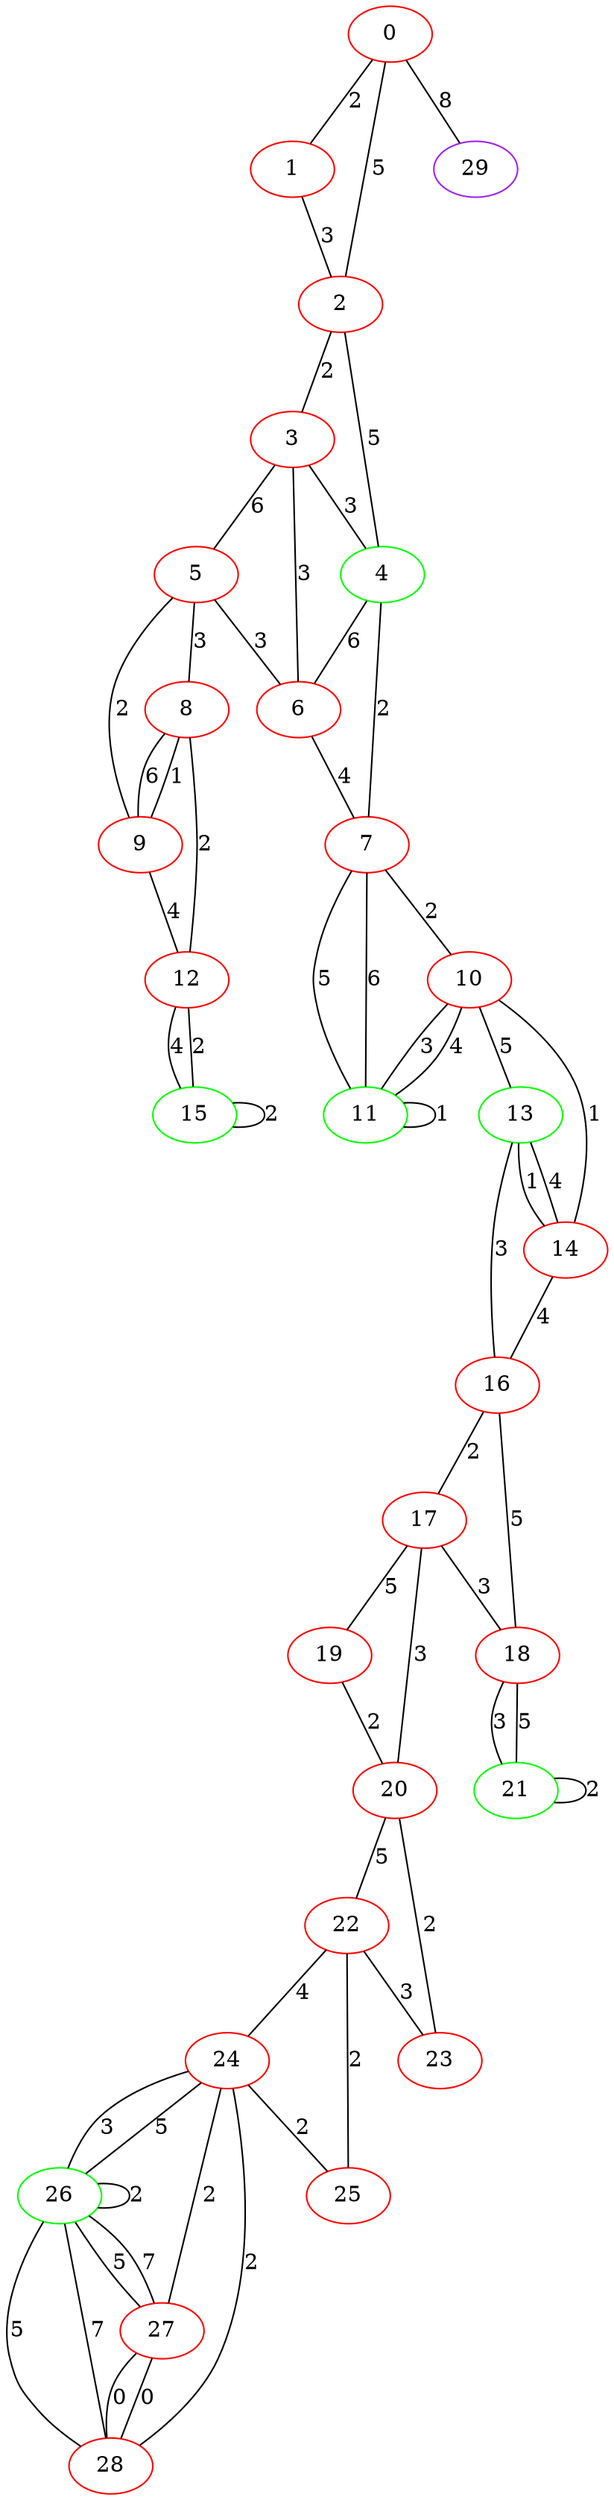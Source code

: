 graph "" {
0 [color=red, weight=1];
1 [color=red, weight=1];
2 [color=red, weight=1];
3 [color=red, weight=1];
4 [color=green, weight=2];
5 [color=red, weight=1];
6 [color=red, weight=1];
7 [color=red, weight=1];
8 [color=red, weight=1];
9 [color=red, weight=1];
10 [color=red, weight=1];
11 [color=green, weight=2];
12 [color=red, weight=1];
13 [color=green, weight=2];
14 [color=red, weight=1];
15 [color=green, weight=2];
16 [color=red, weight=1];
17 [color=red, weight=1];
18 [color=red, weight=1];
19 [color=red, weight=1];
20 [color=red, weight=1];
21 [color=green, weight=2];
22 [color=red, weight=1];
23 [color=red, weight=1];
24 [color=red, weight=1];
25 [color=red, weight=1];
26 [color=green, weight=2];
27 [color=red, weight=1];
28 [color=red, weight=1];
29 [color=purple, weight=4];
0 -- 1  [key=0, label=2];
0 -- 2  [key=0, label=5];
0 -- 29  [key=0, label=8];
1 -- 2  [key=0, label=3];
2 -- 3  [key=0, label=2];
2 -- 4  [key=0, label=5];
3 -- 4  [key=0, label=3];
3 -- 5  [key=0, label=6];
3 -- 6  [key=0, label=3];
4 -- 6  [key=0, label=6];
4 -- 7  [key=0, label=2];
5 -- 8  [key=0, label=3];
5 -- 9  [key=0, label=2];
5 -- 6  [key=0, label=3];
6 -- 7  [key=0, label=4];
7 -- 10  [key=0, label=2];
7 -- 11  [key=0, label=5];
7 -- 11  [key=1, label=6];
8 -- 9  [key=0, label=1];
8 -- 9  [key=1, label=6];
8 -- 12  [key=0, label=2];
9 -- 12  [key=0, label=4];
10 -- 11  [key=0, label=3];
10 -- 11  [key=1, label=4];
10 -- 13  [key=0, label=5];
10 -- 14  [key=0, label=1];
11 -- 11  [key=0, label=1];
12 -- 15  [key=0, label=4];
12 -- 15  [key=1, label=2];
13 -- 16  [key=0, label=3];
13 -- 14  [key=0, label=1];
13 -- 14  [key=1, label=4];
14 -- 16  [key=0, label=4];
15 -- 15  [key=0, label=2];
16 -- 17  [key=0, label=2];
16 -- 18  [key=0, label=5];
17 -- 18  [key=0, label=3];
17 -- 19  [key=0, label=5];
17 -- 20  [key=0, label=3];
18 -- 21  [key=0, label=3];
18 -- 21  [key=1, label=5];
19 -- 20  [key=0, label=2];
20 -- 22  [key=0, label=5];
20 -- 23  [key=0, label=2];
21 -- 21  [key=0, label=2];
22 -- 24  [key=0, label=4];
22 -- 25  [key=0, label=2];
22 -- 23  [key=0, label=3];
24 -- 25  [key=0, label=2];
24 -- 26  [key=0, label=3];
24 -- 26  [key=1, label=5];
24 -- 27  [key=0, label=2];
24 -- 28  [key=0, label=2];
26 -- 26  [key=0, label=2];
26 -- 27  [key=0, label=5];
26 -- 27  [key=1, label=7];
26 -- 28  [key=0, label=5];
26 -- 28  [key=1, label=7];
27 -- 28  [key=0, label=0];
27 -- 28  [key=1, label=0];
}
